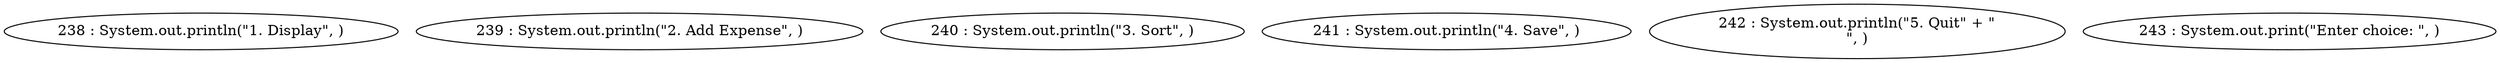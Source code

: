 digraph G {
"238 : System.out.println(\"1. Display\", )"
"239 : System.out.println(\"2. Add Expense\", )"
"240 : System.out.println(\"3. Sort\", )"
"241 : System.out.println(\"4. Save\", )"
"242 : System.out.println(\"5. Quit\" + \"\n\", )"
"243 : System.out.print(\"Enter choice: \", )"
}